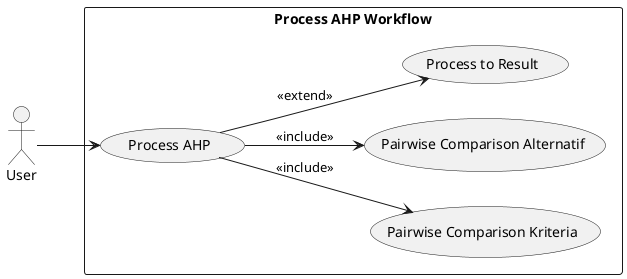 @startuml
left to right direction
actor "User" as SPK

rectangle "Process AHP Workflow" {
  usecase "Process AHP" as P1

  usecase "Pairwise Comparison Kriteria" as P1a
  usecase "Pairwise Comparison Alternatif" as P1b

  usecase "Process to Result" as P2
}

SPK --> P1
P1 --> P1a : <<include>>
P1 --> P1b : <<include>>
P1 --> P2 : <<extend>>
@enduml
